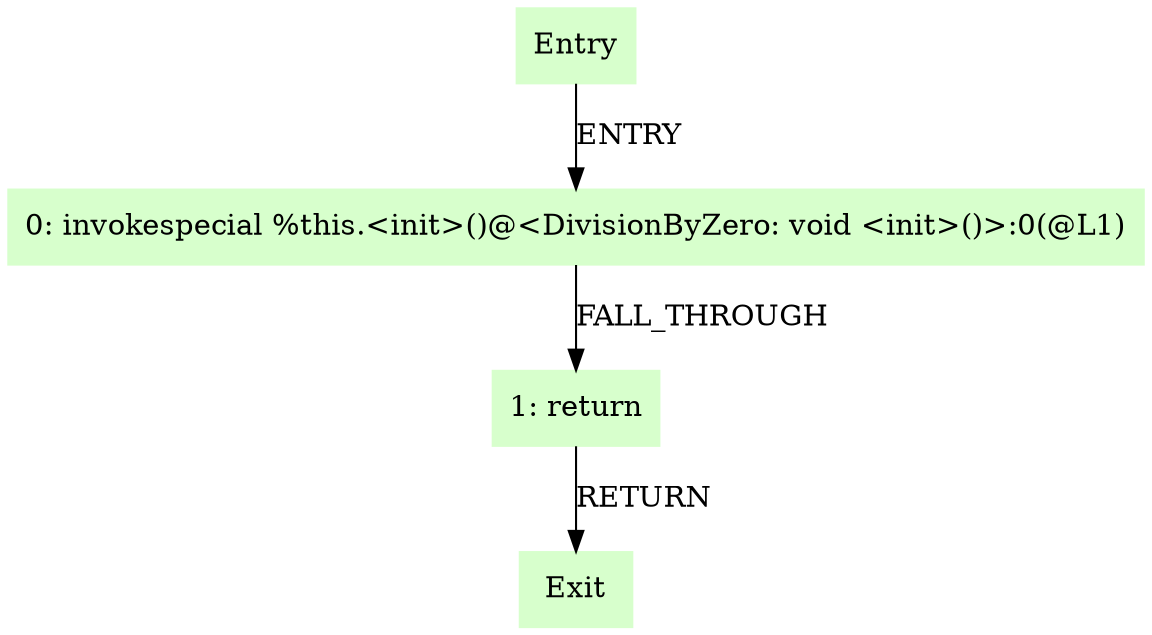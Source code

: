 digraph G {
  node [shape=box,style=filled,color=".3 .2 1.0"];
  "Entry";
  "0: invokespecial %this.<init>()@<DivisionByZero: void <init>()>:0(@L1)";
  "1: return";
  "Exit";
  "Entry" -> "0: invokespecial %this.<init>()@<DivisionByZero: void <init>()>:0(@L1)" [label="ENTRY"];
  "0: invokespecial %this.<init>()@<DivisionByZero: void <init>()>:0(@L1)" -> "1: return" [label="FALL_THROUGH"];
  "1: return" -> "Exit" [label="RETURN"];
}
